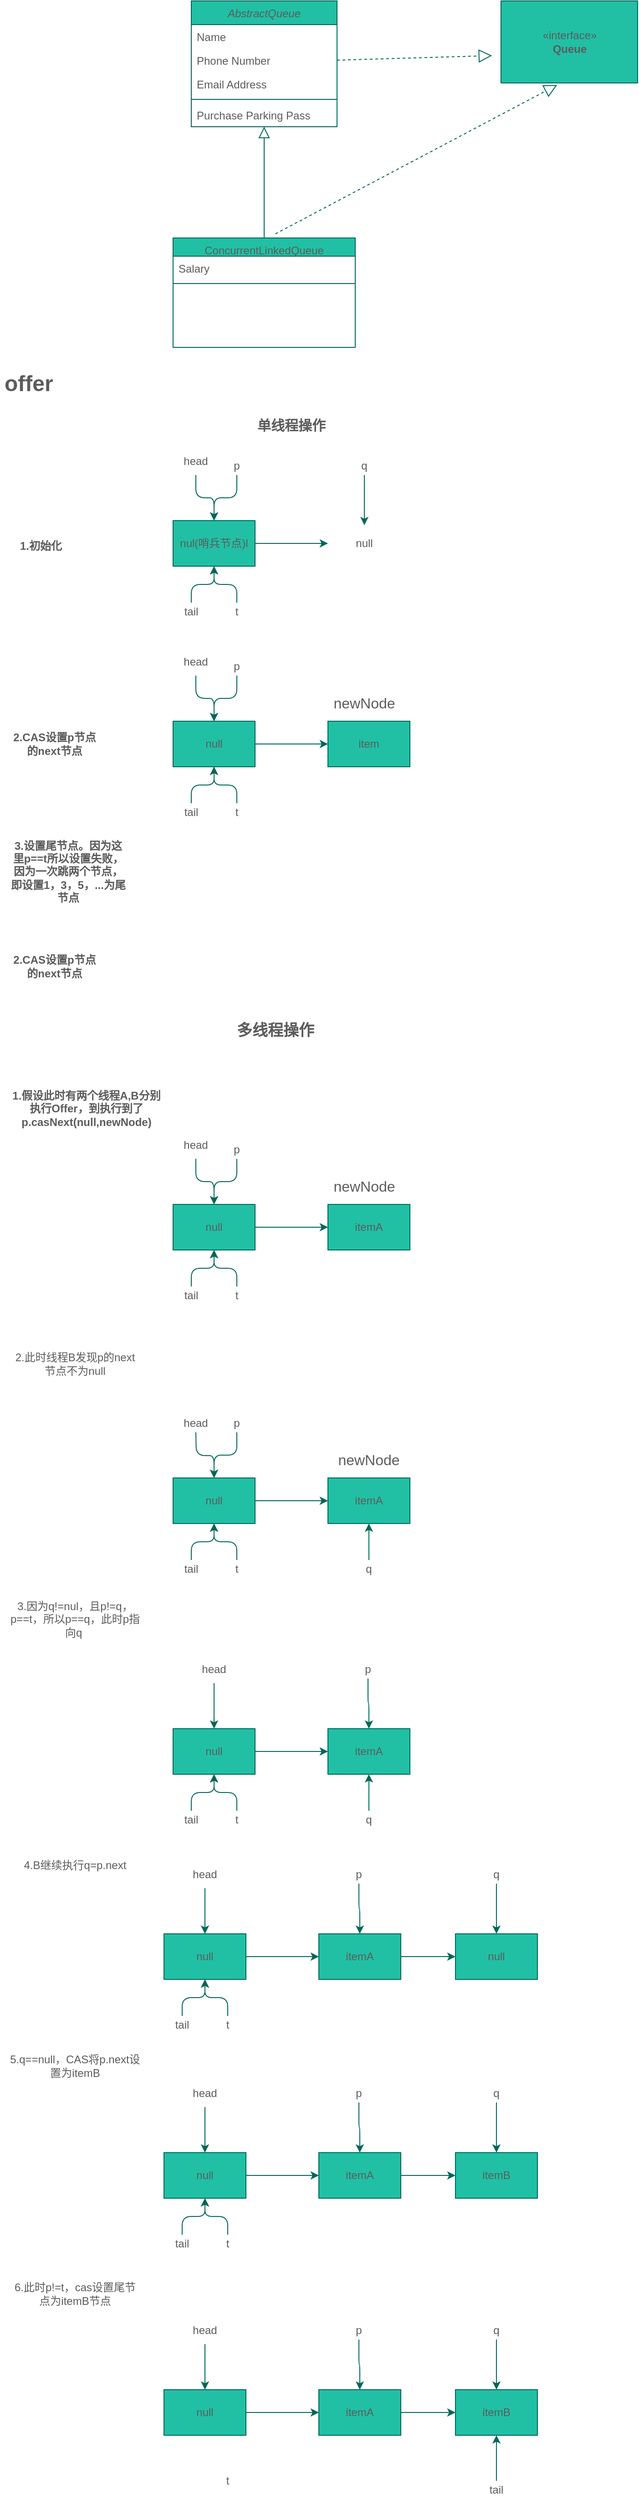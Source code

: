 <mxfile version="14.1.8" type="device"><diagram id="C5RBs43oDa-KdzZeNtuy" name="Page-1"><mxGraphModel dx="1024" dy="632" grid="1" gridSize="10" guides="1" tooltips="1" connect="1" arrows="1" fold="1" page="1" pageScale="1" pageWidth="827" pageHeight="1169" math="0" shadow="0"><root><mxCell id="WIyWlLk6GJQsqaUBKTNV-0"/><mxCell id="WIyWlLk6GJQsqaUBKTNV-1" parent="WIyWlLk6GJQsqaUBKTNV-0"/><mxCell id="zkfFHV4jXpPFQw0GAbJ--0" value="AbstractQueue" style="swimlane;fontStyle=2;align=center;verticalAlign=top;childLayout=stackLayout;horizontal=1;startSize=26;horizontalStack=0;resizeParent=1;resizeLast=0;collapsible=1;marginBottom=0;rounded=0;shadow=0;strokeWidth=1;fillColor=#21C0A5;strokeColor=#006658;fontColor=#5C5C5C;" parent="WIyWlLk6GJQsqaUBKTNV-1" vertex="1"><mxGeometry x="220" y="120" width="160" height="138" as="geometry"><mxRectangle x="230" y="140" width="160" height="26" as="alternateBounds"/></mxGeometry></mxCell><mxCell id="zkfFHV4jXpPFQw0GAbJ--1" value="Name" style="text;align=left;verticalAlign=top;spacingLeft=4;spacingRight=4;overflow=hidden;rotatable=0;points=[[0,0.5],[1,0.5]];portConstraint=eastwest;fontColor=#5C5C5C;" parent="zkfFHV4jXpPFQw0GAbJ--0" vertex="1"><mxGeometry y="26" width="160" height="26" as="geometry"/></mxCell><mxCell id="zkfFHV4jXpPFQw0GAbJ--2" value="Phone Number" style="text;align=left;verticalAlign=top;spacingLeft=4;spacingRight=4;overflow=hidden;rotatable=0;points=[[0,0.5],[1,0.5]];portConstraint=eastwest;rounded=0;shadow=0;html=0;fontColor=#5C5C5C;" parent="zkfFHV4jXpPFQw0GAbJ--0" vertex="1"><mxGeometry y="52" width="160" height="26" as="geometry"/></mxCell><mxCell id="zkfFHV4jXpPFQw0GAbJ--3" value="Email Address" style="text;align=left;verticalAlign=top;spacingLeft=4;spacingRight=4;overflow=hidden;rotatable=0;points=[[0,0.5],[1,0.5]];portConstraint=eastwest;rounded=0;shadow=0;html=0;fontColor=#5C5C5C;" parent="zkfFHV4jXpPFQw0GAbJ--0" vertex="1"><mxGeometry y="78" width="160" height="26" as="geometry"/></mxCell><mxCell id="zkfFHV4jXpPFQw0GAbJ--4" value="" style="line;html=1;strokeWidth=1;align=left;verticalAlign=middle;spacingTop=-1;spacingLeft=3;spacingRight=3;rotatable=0;labelPosition=right;points=[];portConstraint=eastwest;fillColor=#21C0A5;strokeColor=#006658;fontColor=#5C5C5C;" parent="zkfFHV4jXpPFQw0GAbJ--0" vertex="1"><mxGeometry y="104" width="160" height="8" as="geometry"/></mxCell><mxCell id="zkfFHV4jXpPFQw0GAbJ--5" value="Purchase Parking Pass" style="text;align=left;verticalAlign=top;spacingLeft=4;spacingRight=4;overflow=hidden;rotatable=0;points=[[0,0.5],[1,0.5]];portConstraint=eastwest;fontColor=#5C5C5C;" parent="zkfFHV4jXpPFQw0GAbJ--0" vertex="1"><mxGeometry y="112" width="160" height="26" as="geometry"/></mxCell><mxCell id="zkfFHV4jXpPFQw0GAbJ--13" value="ConcurrentLinkedQueue" style="swimlane;fontStyle=0;align=center;verticalAlign=top;childLayout=stackLayout;horizontal=1;startSize=20;horizontalStack=0;resizeParent=1;resizeLast=0;collapsible=1;marginBottom=0;rounded=0;shadow=0;strokeWidth=1;fillColor=#21C0A5;strokeColor=#006658;fontColor=#5C5C5C;" parent="WIyWlLk6GJQsqaUBKTNV-1" vertex="1"><mxGeometry x="200" y="380" width="200" height="120" as="geometry"><mxRectangle x="340" y="380" width="170" height="26" as="alternateBounds"/></mxGeometry></mxCell><mxCell id="zkfFHV4jXpPFQw0GAbJ--14" value="Salary" style="text;align=left;verticalAlign=top;spacingLeft=4;spacingRight=4;overflow=hidden;rotatable=0;points=[[0,0.5],[1,0.5]];portConstraint=eastwest;fontColor=#5C5C5C;" parent="zkfFHV4jXpPFQw0GAbJ--13" vertex="1"><mxGeometry y="20" width="200" height="26" as="geometry"/></mxCell><mxCell id="zkfFHV4jXpPFQw0GAbJ--15" value="" style="line;html=1;strokeWidth=1;align=left;verticalAlign=middle;spacingTop=-1;spacingLeft=3;spacingRight=3;rotatable=0;labelPosition=right;points=[];portConstraint=eastwest;fillColor=#21C0A5;strokeColor=#006658;fontColor=#5C5C5C;" parent="zkfFHV4jXpPFQw0GAbJ--13" vertex="1"><mxGeometry y="46" width="200" height="8" as="geometry"/></mxCell><mxCell id="zkfFHV4jXpPFQw0GAbJ--16" value="" style="endArrow=block;endSize=10;endFill=0;shadow=0;strokeWidth=1;rounded=0;edgeStyle=elbowEdgeStyle;elbow=vertical;strokeColor=#006658;fontColor=#5C5C5C;" parent="WIyWlLk6GJQsqaUBKTNV-1" source="zkfFHV4jXpPFQw0GAbJ--13" target="zkfFHV4jXpPFQw0GAbJ--0" edge="1"><mxGeometry width="160" relative="1" as="geometry"><mxPoint x="210" y="373" as="sourcePoint"/><mxPoint x="310" y="271" as="targetPoint"/></mxGeometry></mxCell><mxCell id="3h4zIuxe5jDQmx3PxEnM-0" value="«interface»&lt;br&gt;&lt;b&gt;Queue&lt;/b&gt;" style="html=1;fillColor=#21C0A5;strokeColor=#006658;fontColor=#5C5C5C;" parent="WIyWlLk6GJQsqaUBKTNV-1" vertex="1"><mxGeometry x="560" y="120" width="150" height="90" as="geometry"/></mxCell><mxCell id="3h4zIuxe5jDQmx3PxEnM-1" value="" style="endArrow=block;dashed=1;endFill=0;endSize=12;html=1;exitX=0.562;exitY=-0.038;exitDx=0;exitDy=0;exitPerimeter=0;entryX=0.411;entryY=1.024;entryDx=0;entryDy=0;entryPerimeter=0;strokeColor=#006658;fontColor=#5C5C5C;" parent="WIyWlLk6GJQsqaUBKTNV-1" source="zkfFHV4jXpPFQw0GAbJ--13" target="3h4zIuxe5jDQmx3PxEnM-0" edge="1"><mxGeometry width="160" relative="1" as="geometry"><mxPoint x="450" y="320" as="sourcePoint"/><mxPoint x="610" y="320" as="targetPoint"/></mxGeometry></mxCell><mxCell id="3h4zIuxe5jDQmx3PxEnM-3" value="" style="endArrow=block;dashed=1;endFill=0;endSize=12;html=1;exitX=1;exitY=0.5;exitDx=0;exitDy=0;strokeColor=#006658;fontColor=#5C5C5C;" parent="WIyWlLk6GJQsqaUBKTNV-1" source="zkfFHV4jXpPFQw0GAbJ--2" edge="1"><mxGeometry width="160" relative="1" as="geometry"><mxPoint x="400" y="160" as="sourcePoint"/><mxPoint x="550" y="180" as="targetPoint"/></mxGeometry></mxCell><mxCell id="g3vpuekxW0SIVrR1hCGH-24" style="edgeStyle=orthogonalEdgeStyle;rounded=1;sketch=0;orthogonalLoop=1;jettySize=auto;html=1;strokeColor=#006658;fillColor=#21C0A5;fontColor=#5C5C5C;" edge="1" parent="WIyWlLk6GJQsqaUBKTNV-1" source="g3vpuekxW0SIVrR1hCGH-0" target="g3vpuekxW0SIVrR1hCGH-21"><mxGeometry relative="1" as="geometry"/></mxCell><mxCell id="g3vpuekxW0SIVrR1hCGH-0" value="nul(哨兵节点)l" style="rounded=0;whiteSpace=wrap;html=1;fillColor=#21C0A5;strokeColor=#006658;fontColor=#5C5C5C;" vertex="1" parent="WIyWlLk6GJQsqaUBKTNV-1"><mxGeometry x="200" y="690" width="90" height="50" as="geometry"/></mxCell><mxCell id="g3vpuekxW0SIVrR1hCGH-18" value="" style="edgeStyle=orthogonalEdgeStyle;rounded=1;sketch=0;orthogonalLoop=1;jettySize=auto;html=1;strokeColor=#006658;fillColor=#21C0A5;fontColor=#5C5C5C;" edge="1" parent="WIyWlLk6GJQsqaUBKTNV-1" source="g3vpuekxW0SIVrR1hCGH-1" target="g3vpuekxW0SIVrR1hCGH-0"><mxGeometry relative="1" as="geometry"/></mxCell><mxCell id="g3vpuekxW0SIVrR1hCGH-1" value="head" style="text;html=1;strokeColor=none;fillColor=none;align=center;verticalAlign=middle;whiteSpace=wrap;rounded=0;fontColor=#5C5C5C;" vertex="1" parent="WIyWlLk6GJQsqaUBKTNV-1"><mxGeometry x="200" y="610" width="50" height="30" as="geometry"/></mxCell><mxCell id="g3vpuekxW0SIVrR1hCGH-19" value="" style="edgeStyle=orthogonalEdgeStyle;rounded=1;sketch=0;orthogonalLoop=1;jettySize=auto;html=1;strokeColor=#006658;fillColor=#21C0A5;fontColor=#5C5C5C;" edge="1" parent="WIyWlLk6GJQsqaUBKTNV-1" source="g3vpuekxW0SIVrR1hCGH-3" target="g3vpuekxW0SIVrR1hCGH-0"><mxGeometry relative="1" as="geometry"/></mxCell><mxCell id="g3vpuekxW0SIVrR1hCGH-3" value="tail" style="text;html=1;strokeColor=none;fillColor=none;align=center;verticalAlign=middle;whiteSpace=wrap;rounded=0;fontColor=#5C5C5C;" vertex="1" parent="WIyWlLk6GJQsqaUBKTNV-1"><mxGeometry x="200" y="780" width="40" height="20" as="geometry"/></mxCell><mxCell id="g3vpuekxW0SIVrR1hCGH-20" value="" style="edgeStyle=orthogonalEdgeStyle;rounded=1;sketch=0;orthogonalLoop=1;jettySize=auto;html=1;strokeColor=#006658;fillColor=#21C0A5;fontColor=#5C5C5C;" edge="1" parent="WIyWlLk6GJQsqaUBKTNV-1" source="g3vpuekxW0SIVrR1hCGH-4" target="g3vpuekxW0SIVrR1hCGH-0"><mxGeometry relative="1" as="geometry"/></mxCell><mxCell id="g3vpuekxW0SIVrR1hCGH-4" value="t" style="text;html=1;strokeColor=none;fillColor=none;align=center;verticalAlign=middle;whiteSpace=wrap;rounded=0;fontColor=#5C5C5C;" vertex="1" parent="WIyWlLk6GJQsqaUBKTNV-1"><mxGeometry x="250" y="780" width="40" height="20" as="geometry"/></mxCell><mxCell id="g3vpuekxW0SIVrR1hCGH-17" value="" style="edgeStyle=orthogonalEdgeStyle;rounded=1;sketch=0;orthogonalLoop=1;jettySize=auto;html=1;strokeColor=#006658;fillColor=#21C0A5;fontColor=#5C5C5C;" edge="1" parent="WIyWlLk6GJQsqaUBKTNV-1" source="g3vpuekxW0SIVrR1hCGH-5" target="g3vpuekxW0SIVrR1hCGH-0"><mxGeometry relative="1" as="geometry"/></mxCell><mxCell id="g3vpuekxW0SIVrR1hCGH-5" value="p" style="text;html=1;strokeColor=none;fillColor=none;align=center;verticalAlign=middle;whiteSpace=wrap;rounded=0;fontColor=#5C5C5C;" vertex="1" parent="WIyWlLk6GJQsqaUBKTNV-1"><mxGeometry x="250" y="620" width="40" height="20" as="geometry"/></mxCell><mxCell id="g3vpuekxW0SIVrR1hCGH-6" value="&lt;h1&gt;offer&lt;/h1&gt;" style="text;html=1;strokeColor=none;fillColor=none;spacing=5;spacingTop=-20;whiteSpace=wrap;overflow=hidden;rounded=0;fontColor=#5C5C5C;" vertex="1" parent="WIyWlLk6GJQsqaUBKTNV-1"><mxGeometry x="10" y="520" width="90" height="40" as="geometry"/></mxCell><mxCell id="g3vpuekxW0SIVrR1hCGH-21" value="null" style="text;html=1;strokeColor=none;fillColor=none;align=center;verticalAlign=middle;whiteSpace=wrap;rounded=0;fontColor=#5C5C5C;" vertex="1" parent="WIyWlLk6GJQsqaUBKTNV-1"><mxGeometry x="370" y="695" width="80" height="40" as="geometry"/></mxCell><mxCell id="g3vpuekxW0SIVrR1hCGH-26" style="edgeStyle=orthogonalEdgeStyle;rounded=1;sketch=0;orthogonalLoop=1;jettySize=auto;html=1;entryX=0.5;entryY=0;entryDx=0;entryDy=0;strokeColor=#006658;fillColor=#21C0A5;fontColor=#5C5C5C;" edge="1" parent="WIyWlLk6GJQsqaUBKTNV-1" source="g3vpuekxW0SIVrR1hCGH-25" target="g3vpuekxW0SIVrR1hCGH-21"><mxGeometry relative="1" as="geometry"/></mxCell><mxCell id="g3vpuekxW0SIVrR1hCGH-25" value="q" style="text;html=1;strokeColor=none;fillColor=none;align=center;verticalAlign=middle;whiteSpace=wrap;rounded=0;fontColor=#5C5C5C;" vertex="1" parent="WIyWlLk6GJQsqaUBKTNV-1"><mxGeometry x="390" y="620" width="40" height="20" as="geometry"/></mxCell><mxCell id="g3vpuekxW0SIVrR1hCGH-28" value="1.初始化" style="text;html=1;strokeColor=none;fillColor=none;align=center;verticalAlign=middle;whiteSpace=wrap;rounded=0;sketch=0;fontColor=#5C5C5C;fontStyle=1;fontSize=12;" vertex="1" parent="WIyWlLk6GJQsqaUBKTNV-1"><mxGeometry x="20" y="705" width="70" height="25" as="geometry"/></mxCell><mxCell id="g3vpuekxW0SIVrR1hCGH-44" style="edgeStyle=orthogonalEdgeStyle;rounded=1;sketch=0;orthogonalLoop=1;jettySize=auto;html=1;strokeColor=#006658;fillColor=#21C0A5;fontColor=#5C5C5C;" edge="1" source="g3vpuekxW0SIVrR1hCGH-45" parent="WIyWlLk6GJQsqaUBKTNV-1"><mxGeometry relative="1" as="geometry"><mxPoint x="370" y="935" as="targetPoint"/></mxGeometry></mxCell><mxCell id="g3vpuekxW0SIVrR1hCGH-45" value="null" style="rounded=0;whiteSpace=wrap;html=1;fillColor=#21C0A5;strokeColor=#006658;fontColor=#5C5C5C;" vertex="1" parent="WIyWlLk6GJQsqaUBKTNV-1"><mxGeometry x="200" y="910" width="90" height="50" as="geometry"/></mxCell><mxCell id="g3vpuekxW0SIVrR1hCGH-46" value="" style="edgeStyle=orthogonalEdgeStyle;rounded=1;sketch=0;orthogonalLoop=1;jettySize=auto;html=1;strokeColor=#006658;fillColor=#21C0A5;fontColor=#5C5C5C;" edge="1" source="g3vpuekxW0SIVrR1hCGH-47" target="g3vpuekxW0SIVrR1hCGH-45" parent="WIyWlLk6GJQsqaUBKTNV-1"><mxGeometry relative="1" as="geometry"/></mxCell><mxCell id="g3vpuekxW0SIVrR1hCGH-47" value="head" style="text;html=1;strokeColor=none;fillColor=none;align=center;verticalAlign=middle;whiteSpace=wrap;rounded=0;fontColor=#5C5C5C;" vertex="1" parent="WIyWlLk6GJQsqaUBKTNV-1"><mxGeometry x="200" y="830" width="50" height="30" as="geometry"/></mxCell><mxCell id="g3vpuekxW0SIVrR1hCGH-50" value="" style="edgeStyle=orthogonalEdgeStyle;rounded=1;sketch=0;orthogonalLoop=1;jettySize=auto;html=1;strokeColor=#006658;fillColor=#21C0A5;fontColor=#5C5C5C;" edge="1" source="g3vpuekxW0SIVrR1hCGH-51" target="g3vpuekxW0SIVrR1hCGH-45" parent="WIyWlLk6GJQsqaUBKTNV-1"><mxGeometry relative="1" as="geometry"/></mxCell><mxCell id="g3vpuekxW0SIVrR1hCGH-51" value="tail" style="text;html=1;strokeColor=none;fillColor=none;align=center;verticalAlign=middle;whiteSpace=wrap;rounded=0;fontColor=#5C5C5C;" vertex="1" parent="WIyWlLk6GJQsqaUBKTNV-1"><mxGeometry x="200" y="1000" width="40" height="20" as="geometry"/></mxCell><mxCell id="g3vpuekxW0SIVrR1hCGH-52" value="" style="edgeStyle=orthogonalEdgeStyle;rounded=1;sketch=0;orthogonalLoop=1;jettySize=auto;html=1;strokeColor=#006658;fillColor=#21C0A5;fontColor=#5C5C5C;" edge="1" source="g3vpuekxW0SIVrR1hCGH-53" target="g3vpuekxW0SIVrR1hCGH-45" parent="WIyWlLk6GJQsqaUBKTNV-1"><mxGeometry relative="1" as="geometry"/></mxCell><mxCell id="g3vpuekxW0SIVrR1hCGH-53" value="t" style="text;html=1;strokeColor=none;fillColor=none;align=center;verticalAlign=middle;whiteSpace=wrap;rounded=0;fontColor=#5C5C5C;" vertex="1" parent="WIyWlLk6GJQsqaUBKTNV-1"><mxGeometry x="250" y="1000" width="40" height="20" as="geometry"/></mxCell><mxCell id="g3vpuekxW0SIVrR1hCGH-54" value="" style="edgeStyle=orthogonalEdgeStyle;rounded=1;sketch=0;orthogonalLoop=1;jettySize=auto;html=1;strokeColor=#006658;fillColor=#21C0A5;fontColor=#5C5C5C;" edge="1" source="g3vpuekxW0SIVrR1hCGH-55" target="g3vpuekxW0SIVrR1hCGH-45" parent="WIyWlLk6GJQsqaUBKTNV-1"><mxGeometry relative="1" as="geometry"/></mxCell><mxCell id="g3vpuekxW0SIVrR1hCGH-55" value="p" style="text;html=1;strokeColor=none;fillColor=none;align=center;verticalAlign=middle;whiteSpace=wrap;rounded=0;fontColor=#5C5C5C;" vertex="1" parent="WIyWlLk6GJQsqaUBKTNV-1"><mxGeometry x="250" y="840" width="40" height="20" as="geometry"/></mxCell><mxCell id="g3vpuekxW0SIVrR1hCGH-59" value="item" style="rounded=0;whiteSpace=wrap;html=1;fillColor=#21C0A5;strokeColor=#006658;fontColor=#5C5C5C;" vertex="1" parent="WIyWlLk6GJQsqaUBKTNV-1"><mxGeometry x="370" y="910" width="90" height="50" as="geometry"/></mxCell><mxCell id="g3vpuekxW0SIVrR1hCGH-62" value="2.CAS设置p节点的next节点" style="text;html=1;strokeColor=none;fillColor=none;align=center;verticalAlign=middle;whiteSpace=wrap;rounded=0;sketch=0;fontColor=#5C5C5C;fontStyle=1;fontSize=12;" vertex="1" parent="WIyWlLk6GJQsqaUBKTNV-1"><mxGeometry x="20" y="906.25" width="100" height="57.5" as="geometry"/></mxCell><mxCell id="g3vpuekxW0SIVrR1hCGH-63" value="3.设置尾节点。因为这里p==t所以设置失败，因为一次跳两个节点，即设置1，3，5，...为尾节点" style="text;html=1;strokeColor=none;fillColor=none;align=center;verticalAlign=middle;whiteSpace=wrap;rounded=0;sketch=0;fontColor=#5C5C5C;fontStyle=1;fontSize=12;" vertex="1" parent="WIyWlLk6GJQsqaUBKTNV-1"><mxGeometry x="20" y="1040" width="130" height="70" as="geometry"/></mxCell><mxCell id="g3vpuekxW0SIVrR1hCGH-64" value="newNode" style="text;html=1;strokeColor=none;fillColor=none;align=center;verticalAlign=middle;whiteSpace=wrap;rounded=0;sketch=0;fontSize=16;fontColor=#5C5C5C;" vertex="1" parent="WIyWlLk6GJQsqaUBKTNV-1"><mxGeometry x="390" y="880" width="40" height="20" as="geometry"/></mxCell><mxCell id="g3vpuekxW0SIVrR1hCGH-66" value="2.CAS设置p节点的next节点" style="text;html=1;strokeColor=none;fillColor=none;align=center;verticalAlign=middle;whiteSpace=wrap;rounded=0;sketch=0;fontColor=#5C5C5C;fontStyle=1;fontSize=12;" vertex="1" parent="WIyWlLk6GJQsqaUBKTNV-1"><mxGeometry x="20" y="1150" width="100" height="57.5" as="geometry"/></mxCell><mxCell id="g3vpuekxW0SIVrR1hCGH-67" value="单线程操作" style="text;html=1;strokeColor=none;fillColor=none;align=center;verticalAlign=middle;whiteSpace=wrap;rounded=0;sketch=0;fontColor=#5C5C5C;fontStyle=1;fontSize=15;" vertex="1" parent="WIyWlLk6GJQsqaUBKTNV-1"><mxGeometry x="290" y="575" width="80" height="20" as="geometry"/></mxCell><mxCell id="g3vpuekxW0SIVrR1hCGH-68" value="多线程操作" style="text;html=1;strokeColor=none;fillColor=none;align=center;verticalAlign=middle;whiteSpace=wrap;rounded=0;sketch=0;fontSize=17;fontColor=#5C5C5C;fontStyle=1" vertex="1" parent="WIyWlLk6GJQsqaUBKTNV-1"><mxGeometry x="255" y="1230" width="115" height="40" as="geometry"/></mxCell><mxCell id="g3vpuekxW0SIVrR1hCGH-69" value="1.假设此时有两个线程A,B分别执行Offer，到执行到了p.casNext(null,newNode)" style="text;html=1;strokeColor=none;fillColor=none;align=center;verticalAlign=middle;whiteSpace=wrap;rounded=0;sketch=0;fontColor=#5C5C5C;fontStyle=1;fontSize=12;" vertex="1" parent="WIyWlLk6GJQsqaUBKTNV-1"><mxGeometry x="20" y="1300" width="170" height="70" as="geometry"/></mxCell><mxCell id="g3vpuekxW0SIVrR1hCGH-70" style="edgeStyle=orthogonalEdgeStyle;rounded=1;sketch=0;orthogonalLoop=1;jettySize=auto;html=1;strokeColor=#006658;fillColor=#21C0A5;fontColor=#5C5C5C;" edge="1" source="g3vpuekxW0SIVrR1hCGH-71" parent="WIyWlLk6GJQsqaUBKTNV-1"><mxGeometry relative="1" as="geometry"><mxPoint x="370" y="1465" as="targetPoint"/></mxGeometry></mxCell><mxCell id="g3vpuekxW0SIVrR1hCGH-71" value="null" style="rounded=0;whiteSpace=wrap;html=1;fillColor=#21C0A5;strokeColor=#006658;fontColor=#5C5C5C;" vertex="1" parent="WIyWlLk6GJQsqaUBKTNV-1"><mxGeometry x="200" y="1440" width="90" height="50" as="geometry"/></mxCell><mxCell id="g3vpuekxW0SIVrR1hCGH-72" value="" style="edgeStyle=orthogonalEdgeStyle;rounded=1;sketch=0;orthogonalLoop=1;jettySize=auto;html=1;strokeColor=#006658;fillColor=#21C0A5;fontColor=#5C5C5C;" edge="1" source="g3vpuekxW0SIVrR1hCGH-73" target="g3vpuekxW0SIVrR1hCGH-71" parent="WIyWlLk6GJQsqaUBKTNV-1"><mxGeometry relative="1" as="geometry"/></mxCell><mxCell id="g3vpuekxW0SIVrR1hCGH-73" value="head" style="text;html=1;strokeColor=none;fillColor=none;align=center;verticalAlign=middle;whiteSpace=wrap;rounded=0;fontColor=#5C5C5C;" vertex="1" parent="WIyWlLk6GJQsqaUBKTNV-1"><mxGeometry x="200" y="1360" width="50" height="30" as="geometry"/></mxCell><mxCell id="g3vpuekxW0SIVrR1hCGH-74" value="" style="edgeStyle=orthogonalEdgeStyle;rounded=1;sketch=0;orthogonalLoop=1;jettySize=auto;html=1;strokeColor=#006658;fillColor=#21C0A5;fontColor=#5C5C5C;" edge="1" source="g3vpuekxW0SIVrR1hCGH-75" target="g3vpuekxW0SIVrR1hCGH-71" parent="WIyWlLk6GJQsqaUBKTNV-1"><mxGeometry relative="1" as="geometry"/></mxCell><mxCell id="g3vpuekxW0SIVrR1hCGH-75" value="tail" style="text;html=1;strokeColor=none;fillColor=none;align=center;verticalAlign=middle;whiteSpace=wrap;rounded=0;fontColor=#5C5C5C;" vertex="1" parent="WIyWlLk6GJQsqaUBKTNV-1"><mxGeometry x="200" y="1530" width="40" height="20" as="geometry"/></mxCell><mxCell id="g3vpuekxW0SIVrR1hCGH-76" value="" style="edgeStyle=orthogonalEdgeStyle;rounded=1;sketch=0;orthogonalLoop=1;jettySize=auto;html=1;strokeColor=#006658;fillColor=#21C0A5;fontColor=#5C5C5C;" edge="1" source="g3vpuekxW0SIVrR1hCGH-77" target="g3vpuekxW0SIVrR1hCGH-71" parent="WIyWlLk6GJQsqaUBKTNV-1"><mxGeometry relative="1" as="geometry"/></mxCell><mxCell id="g3vpuekxW0SIVrR1hCGH-77" value="t" style="text;html=1;strokeColor=none;fillColor=none;align=center;verticalAlign=middle;whiteSpace=wrap;rounded=0;fontColor=#5C5C5C;" vertex="1" parent="WIyWlLk6GJQsqaUBKTNV-1"><mxGeometry x="250" y="1530" width="40" height="20" as="geometry"/></mxCell><mxCell id="g3vpuekxW0SIVrR1hCGH-78" value="" style="edgeStyle=orthogonalEdgeStyle;rounded=1;sketch=0;orthogonalLoop=1;jettySize=auto;html=1;strokeColor=#006658;fillColor=#21C0A5;fontColor=#5C5C5C;" edge="1" source="g3vpuekxW0SIVrR1hCGH-79" target="g3vpuekxW0SIVrR1hCGH-71" parent="WIyWlLk6GJQsqaUBKTNV-1"><mxGeometry relative="1" as="geometry"/></mxCell><mxCell id="g3vpuekxW0SIVrR1hCGH-79" value="p" style="text;html=1;strokeColor=none;fillColor=none;align=center;verticalAlign=middle;whiteSpace=wrap;rounded=0;fontColor=#5C5C5C;" vertex="1" parent="WIyWlLk6GJQsqaUBKTNV-1"><mxGeometry x="250" y="1370" width="40" height="20" as="geometry"/></mxCell><mxCell id="g3vpuekxW0SIVrR1hCGH-80" value="itemA" style="rounded=0;whiteSpace=wrap;html=1;fillColor=#21C0A5;strokeColor=#006658;fontColor=#5C5C5C;" vertex="1" parent="WIyWlLk6GJQsqaUBKTNV-1"><mxGeometry x="370" y="1440" width="90" height="50" as="geometry"/></mxCell><mxCell id="g3vpuekxW0SIVrR1hCGH-81" value="newNode" style="text;html=1;strokeColor=none;fillColor=none;align=center;verticalAlign=middle;whiteSpace=wrap;rounded=0;sketch=0;fontSize=16;fontColor=#5C5C5C;" vertex="1" parent="WIyWlLk6GJQsqaUBKTNV-1"><mxGeometry x="390" y="1410" width="40" height="20" as="geometry"/></mxCell><mxCell id="g3vpuekxW0SIVrR1hCGH-82" value="2.此时线程B发现p的next节点不为null" style="text;html=1;strokeColor=none;fillColor=none;align=center;verticalAlign=middle;whiteSpace=wrap;rounded=0;sketch=0;fontSize=12;fontColor=#5C5C5C;" vertex="1" parent="WIyWlLk6GJQsqaUBKTNV-1"><mxGeometry x="20" y="1590" width="145" height="50" as="geometry"/></mxCell><mxCell id="g3vpuekxW0SIVrR1hCGH-83" style="edgeStyle=orthogonalEdgeStyle;rounded=1;sketch=0;orthogonalLoop=1;jettySize=auto;html=1;strokeColor=#006658;fillColor=#21C0A5;fontColor=#5C5C5C;" edge="1" source="g3vpuekxW0SIVrR1hCGH-84" parent="WIyWlLk6GJQsqaUBKTNV-1"><mxGeometry relative="1" as="geometry"><mxPoint x="370" y="1765" as="targetPoint"/></mxGeometry></mxCell><mxCell id="g3vpuekxW0SIVrR1hCGH-84" value="null" style="rounded=0;whiteSpace=wrap;html=1;fillColor=#21C0A5;strokeColor=#006658;fontColor=#5C5C5C;" vertex="1" parent="WIyWlLk6GJQsqaUBKTNV-1"><mxGeometry x="200" y="1740" width="90" height="50" as="geometry"/></mxCell><mxCell id="g3vpuekxW0SIVrR1hCGH-85" value="" style="edgeStyle=orthogonalEdgeStyle;rounded=1;sketch=0;orthogonalLoop=1;jettySize=auto;html=1;strokeColor=#006658;fillColor=#21C0A5;fontColor=#5C5C5C;" edge="1" target="g3vpuekxW0SIVrR1hCGH-84" parent="WIyWlLk6GJQsqaUBKTNV-1"><mxGeometry relative="1" as="geometry"><mxPoint x="225" y="1690" as="sourcePoint"/></mxGeometry></mxCell><mxCell id="g3vpuekxW0SIVrR1hCGH-86" value="" style="edgeStyle=orthogonalEdgeStyle;rounded=1;sketch=0;orthogonalLoop=1;jettySize=auto;html=1;strokeColor=#006658;fillColor=#21C0A5;fontColor=#5C5C5C;" edge="1" source="g3vpuekxW0SIVrR1hCGH-87" target="g3vpuekxW0SIVrR1hCGH-84" parent="WIyWlLk6GJQsqaUBKTNV-1"><mxGeometry relative="1" as="geometry"/></mxCell><mxCell id="g3vpuekxW0SIVrR1hCGH-87" value="tail" style="text;html=1;strokeColor=none;fillColor=none;align=center;verticalAlign=middle;whiteSpace=wrap;rounded=0;fontColor=#5C5C5C;" vertex="1" parent="WIyWlLk6GJQsqaUBKTNV-1"><mxGeometry x="200" y="1830" width="40" height="20" as="geometry"/></mxCell><mxCell id="g3vpuekxW0SIVrR1hCGH-88" value="" style="edgeStyle=orthogonalEdgeStyle;rounded=1;sketch=0;orthogonalLoop=1;jettySize=auto;html=1;strokeColor=#006658;fillColor=#21C0A5;fontColor=#5C5C5C;" edge="1" source="g3vpuekxW0SIVrR1hCGH-89" target="g3vpuekxW0SIVrR1hCGH-84" parent="WIyWlLk6GJQsqaUBKTNV-1"><mxGeometry relative="1" as="geometry"/></mxCell><mxCell id="g3vpuekxW0SIVrR1hCGH-89" value="t" style="text;html=1;strokeColor=none;fillColor=none;align=center;verticalAlign=middle;whiteSpace=wrap;rounded=0;fontColor=#5C5C5C;" vertex="1" parent="WIyWlLk6GJQsqaUBKTNV-1"><mxGeometry x="250" y="1830" width="40" height="20" as="geometry"/></mxCell><mxCell id="g3vpuekxW0SIVrR1hCGH-90" value="" style="edgeStyle=orthogonalEdgeStyle;rounded=1;sketch=0;orthogonalLoop=1;jettySize=auto;html=1;strokeColor=#006658;fillColor=#21C0A5;fontColor=#5C5C5C;" edge="1" source="g3vpuekxW0SIVrR1hCGH-91" target="g3vpuekxW0SIVrR1hCGH-84" parent="WIyWlLk6GJQsqaUBKTNV-1"><mxGeometry relative="1" as="geometry"/></mxCell><mxCell id="g3vpuekxW0SIVrR1hCGH-91" value="p" style="text;html=1;strokeColor=none;fillColor=none;align=center;verticalAlign=middle;whiteSpace=wrap;rounded=0;fontColor=#5C5C5C;" vertex="1" parent="WIyWlLk6GJQsqaUBKTNV-1"><mxGeometry x="250" y="1670" width="40" height="20" as="geometry"/></mxCell><mxCell id="g3vpuekxW0SIVrR1hCGH-92" value="itemA" style="rounded=0;whiteSpace=wrap;html=1;fillColor=#21C0A5;strokeColor=#006658;fontColor=#5C5C5C;" vertex="1" parent="WIyWlLk6GJQsqaUBKTNV-1"><mxGeometry x="370" y="1740" width="90" height="50" as="geometry"/></mxCell><mxCell id="g3vpuekxW0SIVrR1hCGH-93" value="newNode" style="text;html=1;strokeColor=none;fillColor=none;align=center;verticalAlign=middle;whiteSpace=wrap;rounded=0;sketch=0;fontSize=16;fontColor=#5C5C5C;" vertex="1" parent="WIyWlLk6GJQsqaUBKTNV-1"><mxGeometry x="395" y="1710" width="40" height="20" as="geometry"/></mxCell><mxCell id="g3vpuekxW0SIVrR1hCGH-94" value="head" style="text;html=1;strokeColor=none;fillColor=none;align=center;verticalAlign=middle;whiteSpace=wrap;rounded=0;fontColor=#5C5C5C;" vertex="1" parent="WIyWlLk6GJQsqaUBKTNV-1"><mxGeometry x="200" y="1665" width="50" height="30" as="geometry"/></mxCell><mxCell id="g3vpuekxW0SIVrR1hCGH-100" value="" style="edgeStyle=orthogonalEdgeStyle;rounded=1;sketch=0;orthogonalLoop=1;jettySize=auto;html=1;strokeColor=#006658;fillColor=#21C0A5;fontSize=12;fontColor=#5C5C5C;" edge="1" parent="WIyWlLk6GJQsqaUBKTNV-1" source="g3vpuekxW0SIVrR1hCGH-99" target="g3vpuekxW0SIVrR1hCGH-92"><mxGeometry relative="1" as="geometry"/></mxCell><mxCell id="g3vpuekxW0SIVrR1hCGH-99" value="q" style="text;html=1;strokeColor=none;fillColor=none;align=center;verticalAlign=middle;whiteSpace=wrap;rounded=0;fontColor=#5C5C5C;" vertex="1" parent="WIyWlLk6GJQsqaUBKTNV-1"><mxGeometry x="395" y="1830" width="40" height="20" as="geometry"/></mxCell><mxCell id="g3vpuekxW0SIVrR1hCGH-102" value="3.因为q!=nul，且p!=q，p==t，所以p==q，此时p指向q&amp;nbsp;" style="text;html=1;strokeColor=none;fillColor=none;align=center;verticalAlign=middle;whiteSpace=wrap;rounded=0;sketch=0;fontSize=12;fontColor=#5C5C5C;" vertex="1" parent="WIyWlLk6GJQsqaUBKTNV-1"><mxGeometry x="20" y="1870" width="145" height="50" as="geometry"/></mxCell><mxCell id="g3vpuekxW0SIVrR1hCGH-103" style="edgeStyle=orthogonalEdgeStyle;rounded=1;sketch=0;orthogonalLoop=1;jettySize=auto;html=1;strokeColor=#006658;fillColor=#21C0A5;fontColor=#5C5C5C;" edge="1" source="g3vpuekxW0SIVrR1hCGH-104" parent="WIyWlLk6GJQsqaUBKTNV-1"><mxGeometry relative="1" as="geometry"><mxPoint x="370" y="2040" as="targetPoint"/></mxGeometry></mxCell><mxCell id="g3vpuekxW0SIVrR1hCGH-104" value="null" style="rounded=0;whiteSpace=wrap;html=1;fillColor=#21C0A5;strokeColor=#006658;fontColor=#5C5C5C;" vertex="1" parent="WIyWlLk6GJQsqaUBKTNV-1"><mxGeometry x="200" y="2015" width="90" height="50" as="geometry"/></mxCell><mxCell id="g3vpuekxW0SIVrR1hCGH-106" value="" style="edgeStyle=orthogonalEdgeStyle;rounded=1;sketch=0;orthogonalLoop=1;jettySize=auto;html=1;strokeColor=#006658;fillColor=#21C0A5;fontColor=#5C5C5C;" edge="1" source="g3vpuekxW0SIVrR1hCGH-107" target="g3vpuekxW0SIVrR1hCGH-104" parent="WIyWlLk6GJQsqaUBKTNV-1"><mxGeometry relative="1" as="geometry"/></mxCell><mxCell id="g3vpuekxW0SIVrR1hCGH-107" value="tail" style="text;html=1;strokeColor=none;fillColor=none;align=center;verticalAlign=middle;whiteSpace=wrap;rounded=0;fontColor=#5C5C5C;" vertex="1" parent="WIyWlLk6GJQsqaUBKTNV-1"><mxGeometry x="200" y="2105" width="40" height="20" as="geometry"/></mxCell><mxCell id="g3vpuekxW0SIVrR1hCGH-108" value="" style="edgeStyle=orthogonalEdgeStyle;rounded=1;sketch=0;orthogonalLoop=1;jettySize=auto;html=1;strokeColor=#006658;fillColor=#21C0A5;fontColor=#5C5C5C;" edge="1" source="g3vpuekxW0SIVrR1hCGH-109" target="g3vpuekxW0SIVrR1hCGH-104" parent="WIyWlLk6GJQsqaUBKTNV-1"><mxGeometry relative="1" as="geometry"/></mxCell><mxCell id="g3vpuekxW0SIVrR1hCGH-109" value="t" style="text;html=1;strokeColor=none;fillColor=none;align=center;verticalAlign=middle;whiteSpace=wrap;rounded=0;fontColor=#5C5C5C;" vertex="1" parent="WIyWlLk6GJQsqaUBKTNV-1"><mxGeometry x="250" y="2105" width="40" height="20" as="geometry"/></mxCell><mxCell id="g3vpuekxW0SIVrR1hCGH-112" value="itemA" style="rounded=0;whiteSpace=wrap;html=1;fillColor=#21C0A5;strokeColor=#006658;fontColor=#5C5C5C;" vertex="1" parent="WIyWlLk6GJQsqaUBKTNV-1"><mxGeometry x="370" y="2015" width="90" height="50" as="geometry"/></mxCell><mxCell id="g3vpuekxW0SIVrR1hCGH-119" value="" style="edgeStyle=orthogonalEdgeStyle;rounded=1;sketch=0;orthogonalLoop=1;jettySize=auto;html=1;strokeColor=#006658;fillColor=#21C0A5;fontSize=12;fontColor=#5C5C5C;" edge="1" parent="WIyWlLk6GJQsqaUBKTNV-1" source="g3vpuekxW0SIVrR1hCGH-114" target="g3vpuekxW0SIVrR1hCGH-104"><mxGeometry relative="1" as="geometry"/></mxCell><mxCell id="g3vpuekxW0SIVrR1hCGH-114" value="head" style="text;html=1;strokeColor=none;fillColor=none;align=center;verticalAlign=middle;whiteSpace=wrap;rounded=0;fontColor=#5C5C5C;" vertex="1" parent="WIyWlLk6GJQsqaUBKTNV-1"><mxGeometry x="220" y="1935" width="50" height="30" as="geometry"/></mxCell><mxCell id="g3vpuekxW0SIVrR1hCGH-115" value="" style="edgeStyle=orthogonalEdgeStyle;rounded=1;sketch=0;orthogonalLoop=1;jettySize=auto;html=1;strokeColor=#006658;fillColor=#21C0A5;fontSize=12;fontColor=#5C5C5C;" edge="1" source="g3vpuekxW0SIVrR1hCGH-116" target="g3vpuekxW0SIVrR1hCGH-112" parent="WIyWlLk6GJQsqaUBKTNV-1"><mxGeometry relative="1" as="geometry"/></mxCell><mxCell id="g3vpuekxW0SIVrR1hCGH-116" value="q" style="text;html=1;strokeColor=none;fillColor=none;align=center;verticalAlign=middle;whiteSpace=wrap;rounded=0;fontColor=#5C5C5C;" vertex="1" parent="WIyWlLk6GJQsqaUBKTNV-1"><mxGeometry x="395" y="2105" width="40" height="20" as="geometry"/></mxCell><mxCell id="g3vpuekxW0SIVrR1hCGH-118" value="" style="edgeStyle=orthogonalEdgeStyle;rounded=1;sketch=0;orthogonalLoop=1;jettySize=auto;html=1;strokeColor=#006658;fillColor=#21C0A5;fontSize=12;fontColor=#5C5C5C;" edge="1" parent="WIyWlLk6GJQsqaUBKTNV-1" source="g3vpuekxW0SIVrR1hCGH-117" target="g3vpuekxW0SIVrR1hCGH-112"><mxGeometry relative="1" as="geometry"/></mxCell><mxCell id="g3vpuekxW0SIVrR1hCGH-117" value="p" style="text;html=1;strokeColor=none;fillColor=none;align=center;verticalAlign=middle;whiteSpace=wrap;rounded=0;fontColor=#5C5C5C;" vertex="1" parent="WIyWlLk6GJQsqaUBKTNV-1"><mxGeometry x="394" y="1940" width="40" height="20" as="geometry"/></mxCell><mxCell id="g3vpuekxW0SIVrR1hCGH-120" value="4.B继续执行q=p.next" style="text;html=1;strokeColor=none;fillColor=none;align=center;verticalAlign=middle;whiteSpace=wrap;rounded=0;sketch=0;fontSize=12;fontColor=#5C5C5C;" vertex="1" parent="WIyWlLk6GJQsqaUBKTNV-1"><mxGeometry x="20" y="2140" width="145" height="50" as="geometry"/></mxCell><mxCell id="g3vpuekxW0SIVrR1hCGH-121" style="edgeStyle=orthogonalEdgeStyle;rounded=1;sketch=0;orthogonalLoop=1;jettySize=auto;html=1;strokeColor=#006658;fillColor=#21C0A5;fontColor=#5C5C5C;" edge="1" source="g3vpuekxW0SIVrR1hCGH-122" parent="WIyWlLk6GJQsqaUBKTNV-1"><mxGeometry relative="1" as="geometry"><mxPoint x="360" y="2265" as="targetPoint"/></mxGeometry></mxCell><mxCell id="g3vpuekxW0SIVrR1hCGH-122" value="null" style="rounded=0;whiteSpace=wrap;html=1;fillColor=#21C0A5;strokeColor=#006658;fontColor=#5C5C5C;" vertex="1" parent="WIyWlLk6GJQsqaUBKTNV-1"><mxGeometry x="190" y="2240" width="90" height="50" as="geometry"/></mxCell><mxCell id="g3vpuekxW0SIVrR1hCGH-123" value="" style="edgeStyle=orthogonalEdgeStyle;rounded=1;sketch=0;orthogonalLoop=1;jettySize=auto;html=1;strokeColor=#006658;fillColor=#21C0A5;fontColor=#5C5C5C;" edge="1" source="g3vpuekxW0SIVrR1hCGH-124" target="g3vpuekxW0SIVrR1hCGH-122" parent="WIyWlLk6GJQsqaUBKTNV-1"><mxGeometry relative="1" as="geometry"/></mxCell><mxCell id="g3vpuekxW0SIVrR1hCGH-124" value="tail" style="text;html=1;strokeColor=none;fillColor=none;align=center;verticalAlign=middle;whiteSpace=wrap;rounded=0;fontColor=#5C5C5C;" vertex="1" parent="WIyWlLk6GJQsqaUBKTNV-1"><mxGeometry x="190" y="2330" width="40" height="20" as="geometry"/></mxCell><mxCell id="g3vpuekxW0SIVrR1hCGH-125" value="" style="edgeStyle=orthogonalEdgeStyle;rounded=1;sketch=0;orthogonalLoop=1;jettySize=auto;html=1;strokeColor=#006658;fillColor=#21C0A5;fontColor=#5C5C5C;" edge="1" source="g3vpuekxW0SIVrR1hCGH-126" target="g3vpuekxW0SIVrR1hCGH-122" parent="WIyWlLk6GJQsqaUBKTNV-1"><mxGeometry relative="1" as="geometry"/></mxCell><mxCell id="g3vpuekxW0SIVrR1hCGH-126" value="t" style="text;html=1;strokeColor=none;fillColor=none;align=center;verticalAlign=middle;whiteSpace=wrap;rounded=0;fontColor=#5C5C5C;" vertex="1" parent="WIyWlLk6GJQsqaUBKTNV-1"><mxGeometry x="240" y="2330" width="40" height="20" as="geometry"/></mxCell><mxCell id="g3vpuekxW0SIVrR1hCGH-137" value="" style="edgeStyle=orthogonalEdgeStyle;rounded=1;sketch=0;orthogonalLoop=1;jettySize=auto;html=1;strokeColor=#006658;fillColor=#21C0A5;fontSize=12;fontColor=#5C5C5C;" edge="1" parent="WIyWlLk6GJQsqaUBKTNV-1" source="g3vpuekxW0SIVrR1hCGH-127" target="g3vpuekxW0SIVrR1hCGH-134"><mxGeometry relative="1" as="geometry"/></mxCell><mxCell id="g3vpuekxW0SIVrR1hCGH-127" value="itemA" style="rounded=0;whiteSpace=wrap;html=1;fillColor=#21C0A5;strokeColor=#006658;fontColor=#5C5C5C;" vertex="1" parent="WIyWlLk6GJQsqaUBKTNV-1"><mxGeometry x="360" y="2240" width="90" height="50" as="geometry"/></mxCell><mxCell id="g3vpuekxW0SIVrR1hCGH-128" value="" style="edgeStyle=orthogonalEdgeStyle;rounded=1;sketch=0;orthogonalLoop=1;jettySize=auto;html=1;strokeColor=#006658;fillColor=#21C0A5;fontSize=12;fontColor=#5C5C5C;" edge="1" source="g3vpuekxW0SIVrR1hCGH-129" target="g3vpuekxW0SIVrR1hCGH-122" parent="WIyWlLk6GJQsqaUBKTNV-1"><mxGeometry relative="1" as="geometry"/></mxCell><mxCell id="g3vpuekxW0SIVrR1hCGH-129" value="head" style="text;html=1;strokeColor=none;fillColor=none;align=center;verticalAlign=middle;whiteSpace=wrap;rounded=0;fontColor=#5C5C5C;" vertex="1" parent="WIyWlLk6GJQsqaUBKTNV-1"><mxGeometry x="210" y="2160" width="50" height="30" as="geometry"/></mxCell><mxCell id="g3vpuekxW0SIVrR1hCGH-132" value="" style="edgeStyle=orthogonalEdgeStyle;rounded=1;sketch=0;orthogonalLoop=1;jettySize=auto;html=1;strokeColor=#006658;fillColor=#21C0A5;fontSize=12;fontColor=#5C5C5C;" edge="1" source="g3vpuekxW0SIVrR1hCGH-133" target="g3vpuekxW0SIVrR1hCGH-127" parent="WIyWlLk6GJQsqaUBKTNV-1"><mxGeometry relative="1" as="geometry"/></mxCell><mxCell id="g3vpuekxW0SIVrR1hCGH-133" value="p" style="text;html=1;strokeColor=none;fillColor=none;align=center;verticalAlign=middle;whiteSpace=wrap;rounded=0;fontColor=#5C5C5C;" vertex="1" parent="WIyWlLk6GJQsqaUBKTNV-1"><mxGeometry x="384" y="2165" width="40" height="20" as="geometry"/></mxCell><mxCell id="g3vpuekxW0SIVrR1hCGH-134" value="null" style="rounded=0;whiteSpace=wrap;html=1;fillColor=#21C0A5;strokeColor=#006658;fontColor=#5C5C5C;" vertex="1" parent="WIyWlLk6GJQsqaUBKTNV-1"><mxGeometry x="510" y="2240" width="90" height="50" as="geometry"/></mxCell><mxCell id="g3vpuekxW0SIVrR1hCGH-136" value="" style="edgeStyle=orthogonalEdgeStyle;rounded=1;sketch=0;orthogonalLoop=1;jettySize=auto;html=1;strokeColor=#006658;fillColor=#21C0A5;fontSize=12;fontColor=#5C5C5C;" edge="1" parent="WIyWlLk6GJQsqaUBKTNV-1" source="g3vpuekxW0SIVrR1hCGH-135" target="g3vpuekxW0SIVrR1hCGH-134"><mxGeometry relative="1" as="geometry"/></mxCell><mxCell id="g3vpuekxW0SIVrR1hCGH-135" value="q" style="text;html=1;strokeColor=none;fillColor=none;align=center;verticalAlign=middle;whiteSpace=wrap;rounded=0;fontColor=#5C5C5C;" vertex="1" parent="WIyWlLk6GJQsqaUBKTNV-1"><mxGeometry x="535" y="2165" width="40" height="20" as="geometry"/></mxCell><mxCell id="g3vpuekxW0SIVrR1hCGH-138" value="5.q==null，CAS将p.next设置为itemB" style="text;html=1;strokeColor=none;fillColor=none;align=center;verticalAlign=middle;whiteSpace=wrap;rounded=0;sketch=0;fontSize=12;fontColor=#5C5C5C;" vertex="1" parent="WIyWlLk6GJQsqaUBKTNV-1"><mxGeometry x="20" y="2360" width="145" height="50" as="geometry"/></mxCell><mxCell id="g3vpuekxW0SIVrR1hCGH-139" style="edgeStyle=orthogonalEdgeStyle;rounded=1;sketch=0;orthogonalLoop=1;jettySize=auto;html=1;strokeColor=#006658;fillColor=#21C0A5;fontColor=#5C5C5C;" edge="1" source="g3vpuekxW0SIVrR1hCGH-140" parent="WIyWlLk6GJQsqaUBKTNV-1"><mxGeometry relative="1" as="geometry"><mxPoint x="360" y="2505" as="targetPoint"/></mxGeometry></mxCell><mxCell id="g3vpuekxW0SIVrR1hCGH-140" value="null" style="rounded=0;whiteSpace=wrap;html=1;fillColor=#21C0A5;strokeColor=#006658;fontColor=#5C5C5C;" vertex="1" parent="WIyWlLk6GJQsqaUBKTNV-1"><mxGeometry x="190" y="2480" width="90" height="50" as="geometry"/></mxCell><mxCell id="g3vpuekxW0SIVrR1hCGH-141" value="" style="edgeStyle=orthogonalEdgeStyle;rounded=1;sketch=0;orthogonalLoop=1;jettySize=auto;html=1;strokeColor=#006658;fillColor=#21C0A5;fontColor=#5C5C5C;" edge="1" source="g3vpuekxW0SIVrR1hCGH-142" target="g3vpuekxW0SIVrR1hCGH-140" parent="WIyWlLk6GJQsqaUBKTNV-1"><mxGeometry relative="1" as="geometry"/></mxCell><mxCell id="g3vpuekxW0SIVrR1hCGH-142" value="tail" style="text;html=1;strokeColor=none;fillColor=none;align=center;verticalAlign=middle;whiteSpace=wrap;rounded=0;fontColor=#5C5C5C;" vertex="1" parent="WIyWlLk6GJQsqaUBKTNV-1"><mxGeometry x="190" y="2570" width="40" height="20" as="geometry"/></mxCell><mxCell id="g3vpuekxW0SIVrR1hCGH-143" value="" style="edgeStyle=orthogonalEdgeStyle;rounded=1;sketch=0;orthogonalLoop=1;jettySize=auto;html=1;strokeColor=#006658;fillColor=#21C0A5;fontColor=#5C5C5C;" edge="1" source="g3vpuekxW0SIVrR1hCGH-144" target="g3vpuekxW0SIVrR1hCGH-140" parent="WIyWlLk6GJQsqaUBKTNV-1"><mxGeometry relative="1" as="geometry"/></mxCell><mxCell id="g3vpuekxW0SIVrR1hCGH-144" value="t" style="text;html=1;strokeColor=none;fillColor=none;align=center;verticalAlign=middle;whiteSpace=wrap;rounded=0;fontColor=#5C5C5C;" vertex="1" parent="WIyWlLk6GJQsqaUBKTNV-1"><mxGeometry x="240" y="2570" width="40" height="20" as="geometry"/></mxCell><mxCell id="g3vpuekxW0SIVrR1hCGH-145" value="" style="edgeStyle=orthogonalEdgeStyle;rounded=1;sketch=0;orthogonalLoop=1;jettySize=auto;html=1;strokeColor=#006658;fillColor=#21C0A5;fontSize=12;fontColor=#5C5C5C;" edge="1" source="g3vpuekxW0SIVrR1hCGH-146" target="g3vpuekxW0SIVrR1hCGH-151" parent="WIyWlLk6GJQsqaUBKTNV-1"><mxGeometry relative="1" as="geometry"/></mxCell><mxCell id="g3vpuekxW0SIVrR1hCGH-146" value="itemA" style="rounded=0;whiteSpace=wrap;html=1;fillColor=#21C0A5;strokeColor=#006658;fontColor=#5C5C5C;" vertex="1" parent="WIyWlLk6GJQsqaUBKTNV-1"><mxGeometry x="360" y="2480" width="90" height="50" as="geometry"/></mxCell><mxCell id="g3vpuekxW0SIVrR1hCGH-147" value="" style="edgeStyle=orthogonalEdgeStyle;rounded=1;sketch=0;orthogonalLoop=1;jettySize=auto;html=1;strokeColor=#006658;fillColor=#21C0A5;fontSize=12;fontColor=#5C5C5C;" edge="1" source="g3vpuekxW0SIVrR1hCGH-148" target="g3vpuekxW0SIVrR1hCGH-140" parent="WIyWlLk6GJQsqaUBKTNV-1"><mxGeometry relative="1" as="geometry"/></mxCell><mxCell id="g3vpuekxW0SIVrR1hCGH-148" value="head" style="text;html=1;strokeColor=none;fillColor=none;align=center;verticalAlign=middle;whiteSpace=wrap;rounded=0;fontColor=#5C5C5C;" vertex="1" parent="WIyWlLk6GJQsqaUBKTNV-1"><mxGeometry x="210" y="2400" width="50" height="30" as="geometry"/></mxCell><mxCell id="g3vpuekxW0SIVrR1hCGH-149" value="" style="edgeStyle=orthogonalEdgeStyle;rounded=1;sketch=0;orthogonalLoop=1;jettySize=auto;html=1;strokeColor=#006658;fillColor=#21C0A5;fontSize=12;fontColor=#5C5C5C;" edge="1" source="g3vpuekxW0SIVrR1hCGH-150" target="g3vpuekxW0SIVrR1hCGH-146" parent="WIyWlLk6GJQsqaUBKTNV-1"><mxGeometry relative="1" as="geometry"/></mxCell><mxCell id="g3vpuekxW0SIVrR1hCGH-150" value="p" style="text;html=1;strokeColor=none;fillColor=none;align=center;verticalAlign=middle;whiteSpace=wrap;rounded=0;fontColor=#5C5C5C;" vertex="1" parent="WIyWlLk6GJQsqaUBKTNV-1"><mxGeometry x="384" y="2405" width="40" height="20" as="geometry"/></mxCell><mxCell id="g3vpuekxW0SIVrR1hCGH-151" value="itemB" style="rounded=0;whiteSpace=wrap;html=1;fillColor=#21C0A5;strokeColor=#006658;fontColor=#5C5C5C;" vertex="1" parent="WIyWlLk6GJQsqaUBKTNV-1"><mxGeometry x="510" y="2480" width="90" height="50" as="geometry"/></mxCell><mxCell id="g3vpuekxW0SIVrR1hCGH-152" value="" style="edgeStyle=orthogonalEdgeStyle;rounded=1;sketch=0;orthogonalLoop=1;jettySize=auto;html=1;strokeColor=#006658;fillColor=#21C0A5;fontSize=12;fontColor=#5C5C5C;" edge="1" source="g3vpuekxW0SIVrR1hCGH-153" target="g3vpuekxW0SIVrR1hCGH-151" parent="WIyWlLk6GJQsqaUBKTNV-1"><mxGeometry relative="1" as="geometry"/></mxCell><mxCell id="g3vpuekxW0SIVrR1hCGH-153" value="q" style="text;html=1;strokeColor=none;fillColor=none;align=center;verticalAlign=middle;whiteSpace=wrap;rounded=0;fontColor=#5C5C5C;" vertex="1" parent="WIyWlLk6GJQsqaUBKTNV-1"><mxGeometry x="535" y="2405" width="40" height="20" as="geometry"/></mxCell><mxCell id="g3vpuekxW0SIVrR1hCGH-154" value="6.此时p!=t，cas设置尾节点为itemB节点" style="text;html=1;strokeColor=none;fillColor=none;align=center;verticalAlign=middle;whiteSpace=wrap;rounded=0;sketch=0;fontSize=12;fontColor=#5C5C5C;" vertex="1" parent="WIyWlLk6GJQsqaUBKTNV-1"><mxGeometry x="20" y="2610" width="145" height="50" as="geometry"/></mxCell><mxCell id="g3vpuekxW0SIVrR1hCGH-155" style="edgeStyle=orthogonalEdgeStyle;rounded=1;sketch=0;orthogonalLoop=1;jettySize=auto;html=1;strokeColor=#006658;fillColor=#21C0A5;fontColor=#5C5C5C;" edge="1" source="g3vpuekxW0SIVrR1hCGH-156" parent="WIyWlLk6GJQsqaUBKTNV-1"><mxGeometry relative="1" as="geometry"><mxPoint x="360" y="2765" as="targetPoint"/></mxGeometry></mxCell><mxCell id="g3vpuekxW0SIVrR1hCGH-156" value="null" style="rounded=0;whiteSpace=wrap;html=1;fillColor=#21C0A5;strokeColor=#006658;fontColor=#5C5C5C;" vertex="1" parent="WIyWlLk6GJQsqaUBKTNV-1"><mxGeometry x="190" y="2740" width="90" height="50" as="geometry"/></mxCell><mxCell id="g3vpuekxW0SIVrR1hCGH-170" value="" style="edgeStyle=orthogonalEdgeStyle;rounded=1;sketch=0;orthogonalLoop=1;jettySize=auto;html=1;strokeColor=#006658;fillColor=#21C0A5;fontSize=12;fontColor=#5C5C5C;" edge="1" parent="WIyWlLk6GJQsqaUBKTNV-1" source="g3vpuekxW0SIVrR1hCGH-158" target="g3vpuekxW0SIVrR1hCGH-167"><mxGeometry relative="1" as="geometry"/></mxCell><mxCell id="g3vpuekxW0SIVrR1hCGH-158" value="tail" style="text;html=1;strokeColor=none;fillColor=none;align=center;verticalAlign=middle;whiteSpace=wrap;rounded=0;fontColor=#5C5C5C;" vertex="1" parent="WIyWlLk6GJQsqaUBKTNV-1"><mxGeometry x="535" y="2840" width="40" height="20" as="geometry"/></mxCell><mxCell id="g3vpuekxW0SIVrR1hCGH-160" value="t" style="text;html=1;strokeColor=none;fillColor=none;align=center;verticalAlign=middle;whiteSpace=wrap;rounded=0;fontColor=#5C5C5C;" vertex="1" parent="WIyWlLk6GJQsqaUBKTNV-1"><mxGeometry x="240" y="2830" width="40" height="20" as="geometry"/></mxCell><mxCell id="g3vpuekxW0SIVrR1hCGH-161" value="" style="edgeStyle=orthogonalEdgeStyle;rounded=1;sketch=0;orthogonalLoop=1;jettySize=auto;html=1;strokeColor=#006658;fillColor=#21C0A5;fontSize=12;fontColor=#5C5C5C;" edge="1" source="g3vpuekxW0SIVrR1hCGH-162" target="g3vpuekxW0SIVrR1hCGH-167" parent="WIyWlLk6GJQsqaUBKTNV-1"><mxGeometry relative="1" as="geometry"/></mxCell><mxCell id="g3vpuekxW0SIVrR1hCGH-162" value="itemA" style="rounded=0;whiteSpace=wrap;html=1;fillColor=#21C0A5;strokeColor=#006658;fontColor=#5C5C5C;" vertex="1" parent="WIyWlLk6GJQsqaUBKTNV-1"><mxGeometry x="360" y="2740" width="90" height="50" as="geometry"/></mxCell><mxCell id="g3vpuekxW0SIVrR1hCGH-163" value="" style="edgeStyle=orthogonalEdgeStyle;rounded=1;sketch=0;orthogonalLoop=1;jettySize=auto;html=1;strokeColor=#006658;fillColor=#21C0A5;fontSize=12;fontColor=#5C5C5C;" edge="1" source="g3vpuekxW0SIVrR1hCGH-164" target="g3vpuekxW0SIVrR1hCGH-156" parent="WIyWlLk6GJQsqaUBKTNV-1"><mxGeometry relative="1" as="geometry"/></mxCell><mxCell id="g3vpuekxW0SIVrR1hCGH-164" value="head" style="text;html=1;strokeColor=none;fillColor=none;align=center;verticalAlign=middle;whiteSpace=wrap;rounded=0;fontColor=#5C5C5C;" vertex="1" parent="WIyWlLk6GJQsqaUBKTNV-1"><mxGeometry x="210" y="2660" width="50" height="30" as="geometry"/></mxCell><mxCell id="g3vpuekxW0SIVrR1hCGH-165" value="" style="edgeStyle=orthogonalEdgeStyle;rounded=1;sketch=0;orthogonalLoop=1;jettySize=auto;html=1;strokeColor=#006658;fillColor=#21C0A5;fontSize=12;fontColor=#5C5C5C;" edge="1" source="g3vpuekxW0SIVrR1hCGH-166" target="g3vpuekxW0SIVrR1hCGH-162" parent="WIyWlLk6GJQsqaUBKTNV-1"><mxGeometry relative="1" as="geometry"/></mxCell><mxCell id="g3vpuekxW0SIVrR1hCGH-166" value="p" style="text;html=1;strokeColor=none;fillColor=none;align=center;verticalAlign=middle;whiteSpace=wrap;rounded=0;fontColor=#5C5C5C;" vertex="1" parent="WIyWlLk6GJQsqaUBKTNV-1"><mxGeometry x="384" y="2665" width="40" height="20" as="geometry"/></mxCell><mxCell id="g3vpuekxW0SIVrR1hCGH-167" value="itemB" style="rounded=0;whiteSpace=wrap;html=1;fillColor=#21C0A5;strokeColor=#006658;fontColor=#5C5C5C;" vertex="1" parent="WIyWlLk6GJQsqaUBKTNV-1"><mxGeometry x="510" y="2740" width="90" height="50" as="geometry"/></mxCell><mxCell id="g3vpuekxW0SIVrR1hCGH-168" value="" style="edgeStyle=orthogonalEdgeStyle;rounded=1;sketch=0;orthogonalLoop=1;jettySize=auto;html=1;strokeColor=#006658;fillColor=#21C0A5;fontSize=12;fontColor=#5C5C5C;" edge="1" source="g3vpuekxW0SIVrR1hCGH-169" target="g3vpuekxW0SIVrR1hCGH-167" parent="WIyWlLk6GJQsqaUBKTNV-1"><mxGeometry relative="1" as="geometry"/></mxCell><mxCell id="g3vpuekxW0SIVrR1hCGH-169" value="q" style="text;html=1;strokeColor=none;fillColor=none;align=center;verticalAlign=middle;whiteSpace=wrap;rounded=0;fontColor=#5C5C5C;" vertex="1" parent="WIyWlLk6GJQsqaUBKTNV-1"><mxGeometry x="535" y="2665" width="40" height="20" as="geometry"/></mxCell></root></mxGraphModel></diagram></mxfile>